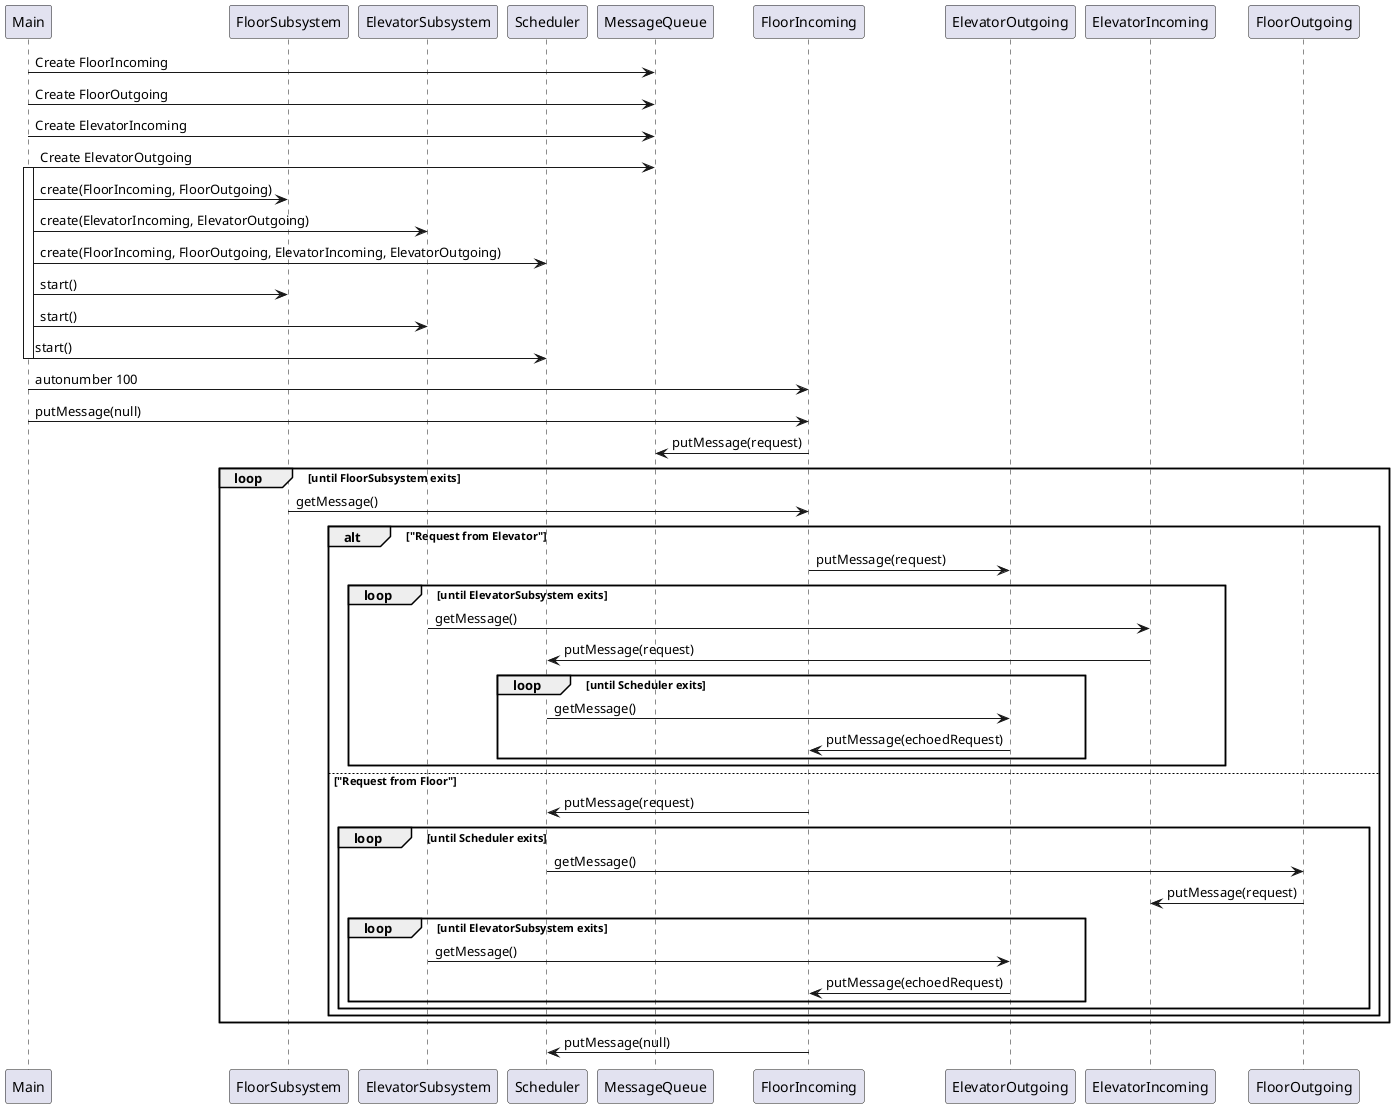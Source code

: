 @startuml
'autonumber

participant Main
participant FloorSubsystem
participant ElevatorSubsystem
participant Scheduler
participant MessageQueue

Main -> MessageQueue: Create FloorIncoming
Main -> MessageQueue: Create FloorOutgoing
Main -> MessageQueue: Create ElevatorIncoming
Main -> MessageQueue: Create ElevatorOutgoing

activate Main

Main -> FloorSubsystem: create(FloorIncoming, FloorOutgoing)
Main -> ElevatorSubsystem: create(ElevatorIncoming, ElevatorOutgoing)
Main -> Scheduler: create(FloorIncoming, FloorOutgoing, ElevatorIncoming, ElevatorOutgoing)

Main -> FloorSubsystem: start()
Main -> ElevatorSubsystem: start()
Main -> Scheduler: start()

deactivate Main

Main -> FloorIncoming: autonumber 100
Main -> FloorIncoming: putMessage(null)
FloorIncoming -> MessageQueue: putMessage(request)
loop until FloorSubsystem exits
    FloorSubsystem -> FloorIncoming: getMessage()
    alt "Request from Elevator"
        FloorIncoming -> ElevatorOutgoing: putMessage(request)
        loop until ElevatorSubsystem exits
            ElevatorSubsystem -> ElevatorIncoming: getMessage()
            ElevatorIncoming -> Scheduler: putMessage(request)
            loop until Scheduler exits
                Scheduler -> ElevatorOutgoing: getMessage()
                ElevatorOutgoing -> FloorIncoming: putMessage(echoedRequest)
            end
        end
    else "Request from Floor"
        FloorIncoming -> Scheduler: putMessage(request)
        loop until Scheduler exits
            Scheduler -> FloorOutgoing: getMessage()
            FloorOutgoing -> ElevatorIncoming: putMessage(request)
            loop until ElevatorSubsystem exits
                ElevatorSubsystem -> ElevatorOutgoing: getMessage()
                ElevatorOutgoing -> FloorIncoming: putMessage(echoedRequest)
            end
        end
    end
end

FloorIncoming -> Scheduler: putMessage(null)

@enduml
